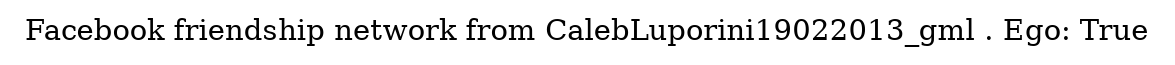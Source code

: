 digraph  {
	graph [label="Facebook friendship network from CalebLuporini19022013_gml . Ego: True"];
}
